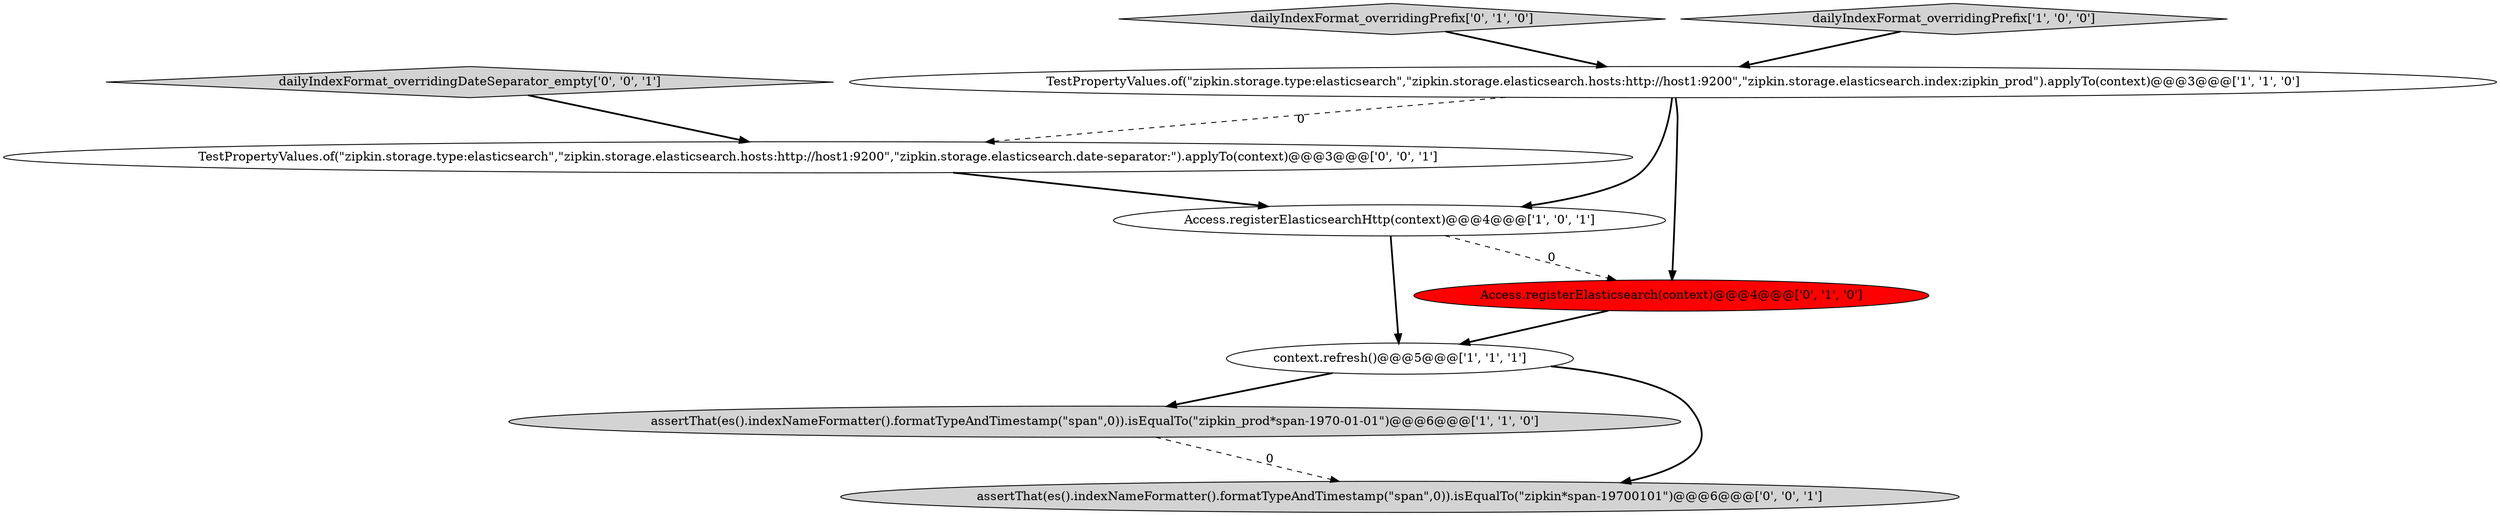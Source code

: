 digraph {
6 [style = filled, label = "dailyIndexFormat_overridingPrefix['0', '1', '0']", fillcolor = lightgray, shape = diamond image = "AAA0AAABBB2BBB"];
4 [style = filled, label = "assertThat(es().indexNameFormatter().formatTypeAndTimestamp(\"span\",0)).isEqualTo(\"zipkin_prod*span-1970-01-01\")@@@6@@@['1', '1', '0']", fillcolor = lightgray, shape = ellipse image = "AAA0AAABBB1BBB"];
9 [style = filled, label = "TestPropertyValues.of(\"zipkin.storage.type:elasticsearch\",\"zipkin.storage.elasticsearch.hosts:http://host1:9200\",\"zipkin.storage.elasticsearch.date-separator:\").applyTo(context)@@@3@@@['0', '0', '1']", fillcolor = white, shape = ellipse image = "AAA0AAABBB3BBB"];
7 [style = filled, label = "dailyIndexFormat_overridingDateSeparator_empty['0', '0', '1']", fillcolor = lightgray, shape = diamond image = "AAA0AAABBB3BBB"];
1 [style = filled, label = "Access.registerElasticsearchHttp(context)@@@4@@@['1', '0', '1']", fillcolor = white, shape = ellipse image = "AAA0AAABBB1BBB"];
5 [style = filled, label = "Access.registerElasticsearch(context)@@@4@@@['0', '1', '0']", fillcolor = red, shape = ellipse image = "AAA1AAABBB2BBB"];
2 [style = filled, label = "dailyIndexFormat_overridingPrefix['1', '0', '0']", fillcolor = lightgray, shape = diamond image = "AAA0AAABBB1BBB"];
0 [style = filled, label = "context.refresh()@@@5@@@['1', '1', '1']", fillcolor = white, shape = ellipse image = "AAA0AAABBB1BBB"];
3 [style = filled, label = "TestPropertyValues.of(\"zipkin.storage.type:elasticsearch\",\"zipkin.storage.elasticsearch.hosts:http://host1:9200\",\"zipkin.storage.elasticsearch.index:zipkin_prod\").applyTo(context)@@@3@@@['1', '1', '0']", fillcolor = white, shape = ellipse image = "AAA0AAABBB1BBB"];
8 [style = filled, label = "assertThat(es().indexNameFormatter().formatTypeAndTimestamp(\"span\",0)).isEqualTo(\"zipkin*span-19700101\")@@@6@@@['0', '0', '1']", fillcolor = lightgray, shape = ellipse image = "AAA0AAABBB3BBB"];
7->9 [style = bold, label=""];
6->3 [style = bold, label=""];
3->5 [style = bold, label=""];
1->0 [style = bold, label=""];
1->5 [style = dashed, label="0"];
4->8 [style = dashed, label="0"];
9->1 [style = bold, label=""];
3->1 [style = bold, label=""];
5->0 [style = bold, label=""];
3->9 [style = dashed, label="0"];
0->4 [style = bold, label=""];
2->3 [style = bold, label=""];
0->8 [style = bold, label=""];
}
